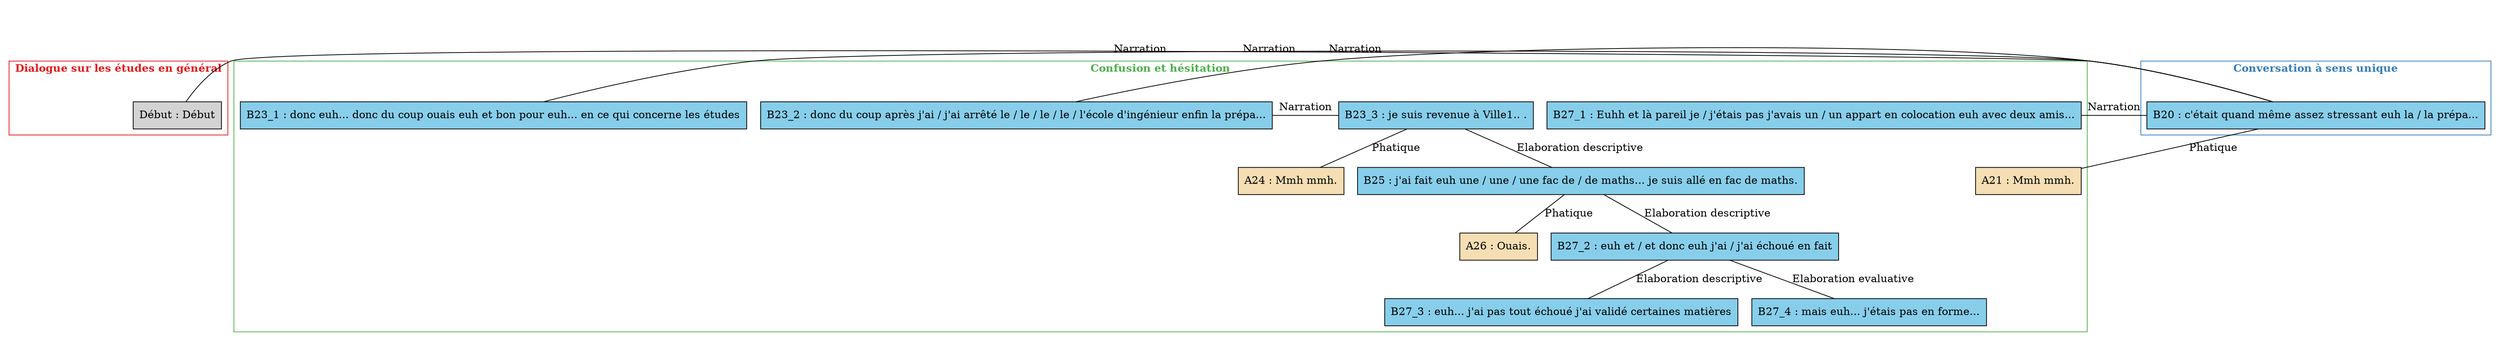 digraph E14 {
	node [shape=box style=filled]
	newrank=true
	zero [style=invis]
	"Début" [label="Début : Début"]
	B20 [label="B20 : c'était quand même assez stressant euh la / la prépa..." fillcolor=skyblue]
	A21 [label="A21 : Mmh mmh." fillcolor=wheat]
	B23_1 [label="B23_1 : donc euh... donc du coup ouais euh et bon pour euh... en ce qui concerne les études" fillcolor=skyblue]
	B23_2 [label="B23_2 : donc du coup après j'ai / j'ai arrêté le / le / le / le / l'école d'ingénieur enfin la prépa..." fillcolor=skyblue]
	B23_3 [label="B23_3 : je suis revenue à Ville1.. ." fillcolor=skyblue]
	A24 [label="A24 : Mmh mmh." fillcolor=wheat]
	B25 [label="B25 : j'ai fait euh une / une / une fac de / de maths... je suis allé en fac de maths." fillcolor=skyblue]
	A26 [label="A26 : Ouais." fillcolor=wheat]
	B27_1 [label="B27_1 : Euhh et là pareil je / j'étais pas j'avais un / un appart en colocation euh avec deux amis..." fillcolor=skyblue]
	B27_2 [label="B27_2 : euh et / et donc euh j'ai / j'ai échoué en fait" fillcolor=skyblue]
	B27_3 [label="B27_3 : euh... j'ai pas tout échoué j'ai validé certaines matières" fillcolor=skyblue]
	B27_4 [label="B27_4 : mais euh... j'étais pas en forme..." fillcolor=skyblue]
	zero -> "Début" [label="" style=invis]
	B20 -> A21 [label=Phatique dir=none weight=2]
	zero -> B23_1 [style=invis weight=1]
	B20 -> B23_1 [label=Narration constraint=false dir=none]
	zero -> B23_2 [style=invis weight=1]
	B20 -> B23_2 [label=Narration constraint=false dir=none]
	zero -> B23_3 [style=invis weight=1]
	B23_2 -> B23_3 [label=Narration constraint=false dir=none]
	B23_3 -> A24 [label=Phatique dir=none weight=2]
	B23_3 -> B25 [label="Elaboration descriptive" dir=none weight=2]
	B25 -> A26 [label=Phatique dir=none weight=2]
	zero -> B27_1 [style=invis weight=1]
	B20 -> B27_1 [label=Narration constraint=false dir=none]
	B25 -> B27_2 [label="Elaboration descriptive" dir=none weight=2]
	B27_2 -> B27_3 [label="Elaboration descriptive" dir=none weight=2]
	B27_2 -> B27_4 [label="Elaboration evaluative" dir=none weight=2]
	zero -> B20 [style=invis weight=1]
	"Début" -> B20 [label=Narration constraint=false dir=none]
	subgraph cluster_1 {
		label=<<B>Dialogue sur les études en général</B>>
		colorscheme=set19
		color=1
		fontcolor=1
		"Début"
	}
	subgraph cluster_2 {
		label=<<B>Conversation à sens unique</B>>
		colorscheme=set19
		color=2
		fontcolor=2
		B20
	}
	subgraph cluster_3 {
		label=<<B>Confusion et hésitation</B>>
		colorscheme=set19
		color=3
		fontcolor=3
		A21
		B23_1
		B23_2
		B23_3
		A24
		B25
		A26
		B27_1
		B27_2
		B27_3
		B27_4
	}
}
